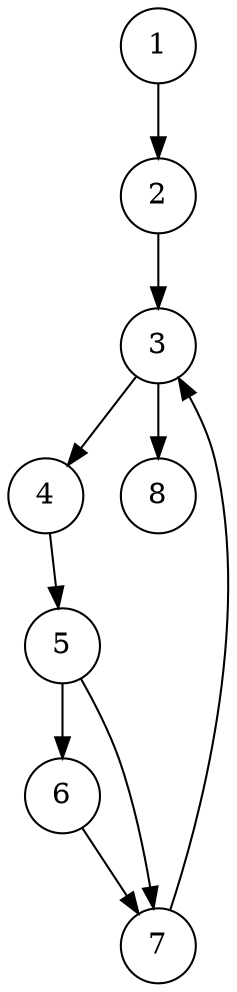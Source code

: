 digraph BuildBFromOddDigits {
  node [shape=circle, style=filled, fillcolor=white];
  1 -> 2;
  2 -> 3;
  3 -> 4;
  3 -> 8;
  4 -> 5;
  5 -> 6;
  5 -> 7;
  6 -> 7;
  7 -> 3;
}
